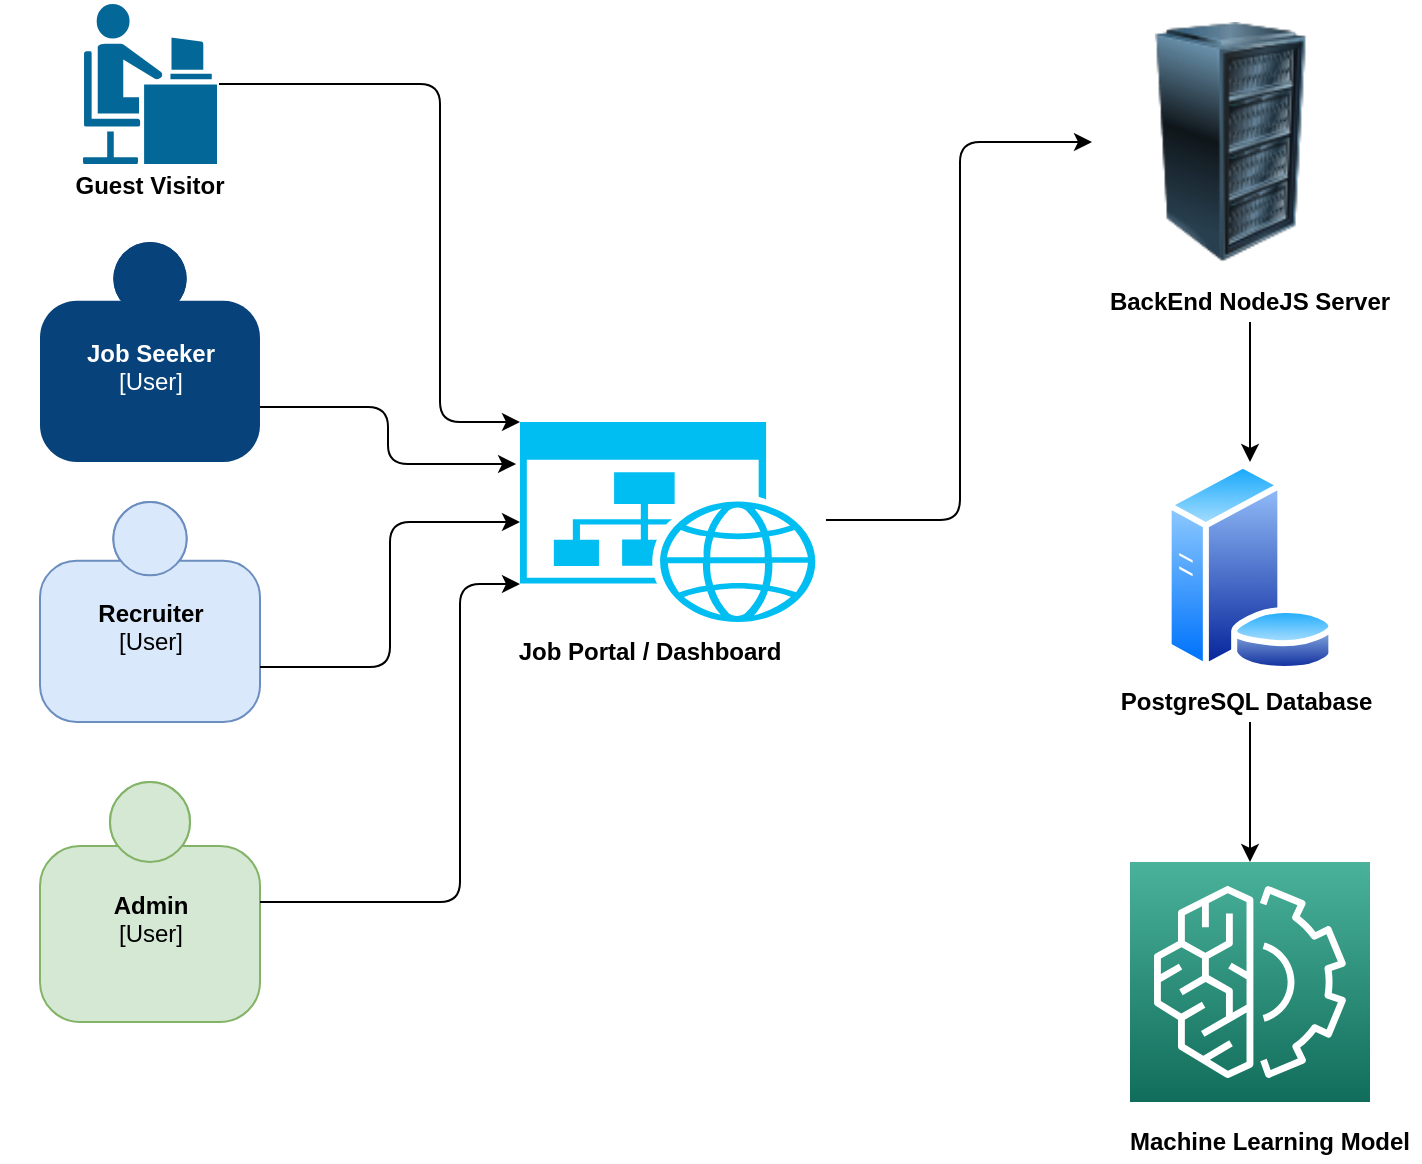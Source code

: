 <mxfile version="14.4.8" type="github">
  <diagram name="Page-1" id="c7558073-3199-34d8-9f00-42111426c3f3">
    <mxGraphModel dx="946" dy="645" grid="1" gridSize="10" guides="1" tooltips="1" connect="1" arrows="1" fold="1" page="1" pageScale="1" pageWidth="826" pageHeight="1169" background="#ffffff" math="0" shadow="0">
      <root>
        <mxCell id="0" />
        <mxCell id="1" parent="0" />
        <object placeholders="1" c4Name="Job Seeker" c4Description="" label="&lt;b&gt;%c4Name%&lt;/b&gt;&lt;div&gt;[%c4Type%]&lt;/div&gt;&lt;br&gt;&lt;div&gt;%c4Description%&lt;/div&gt;" c4Type="User" id="MCzu1hRqbgFDCVfe1To--96">
          <mxCell style="html=1;dashed=0;whitespace=wrap;fillColor=#08427b;strokeColor=none;fontColor=#ffffff;shape=mxgraph.c4.person;align=center;metaEdit=1;points=[[0.5,0,0],[1,0.5,0],[1,0.75,0],[0.75,1,0],[0.5,1,0],[0.25,1,0],[0,0.75,0],[0,0.5,0]];metaData={&quot;c4Type&quot;:{&quot;editable&quot;:false}};" vertex="1" parent="1">
            <mxGeometry x="110" y="170" width="110" height="110" as="geometry" />
          </mxCell>
        </object>
        <object placeholders="1" c4Name="Recruiter" c4Description="" label="&lt;b&gt;%c4Name%&lt;/b&gt;&lt;div&gt;[%c4Type%]&lt;/div&gt;&lt;br&gt;&lt;div&gt;%c4Description%&lt;/div&gt;" c4Type="User" id="MCzu1hRqbgFDCVfe1To--97">
          <mxCell style="html=1;dashed=0;whitespace=wrap;fillColor=#dae8fc;strokeColor=#6c8ebf;shape=mxgraph.c4.person;align=center;metaEdit=1;points=[[0.5,0,0],[1,0.5,0],[1,0.75,0],[0.75,1,0],[0.5,1,0],[0.25,1,0],[0,0.75,0],[0,0.5,0]];metaData={&quot;c4Type&quot;:{&quot;editable&quot;:false}};" vertex="1" parent="1">
            <mxGeometry x="110" y="300" width="110" height="110" as="geometry" />
          </mxCell>
        </object>
        <object placeholders="1" c4Name="Admin" c4Description="" label="&lt;b&gt;%c4Name%&lt;/b&gt;&lt;div&gt;[%c4Type%]&lt;/div&gt;&lt;br&gt;&lt;div&gt;%c4Description%&lt;/div&gt;" c4Type="User" id="MCzu1hRqbgFDCVfe1To--98">
          <mxCell style="html=1;dashed=0;whitespace=wrap;fillColor=#d5e8d4;strokeColor=#82b366;shape=mxgraph.c4.person;align=center;metaEdit=1;points=[[0.5,0,0],[1,0.5,0],[1,0.75,0],[0.75,1,0],[0.5,1,0],[0.25,1,0],[0,0.75,0],[0,0.5,0]];metaData={&quot;c4Type&quot;:{&quot;editable&quot;:false}};" vertex="1" parent="1">
            <mxGeometry x="110" y="440" width="110" height="120" as="geometry" />
          </mxCell>
        </object>
        <mxCell id="MCzu1hRqbgFDCVfe1To--99" value="" style="verticalLabelPosition=bottom;html=1;verticalAlign=top;align=center;strokeColor=none;fillColor=#00BEF2;shape=mxgraph.azure.website_generic;pointerEvents=1;" vertex="1" parent="1">
          <mxGeometry x="350" y="260" width="150" height="100" as="geometry" />
        </mxCell>
        <mxCell id="MCzu1hRqbgFDCVfe1To--100" value="Job Portal / Dashboard" style="text;html=1;strokeColor=none;fillColor=none;align=center;verticalAlign=middle;whiteSpace=wrap;rounded=0;fontStyle=1" vertex="1" parent="1">
          <mxGeometry x="340" y="365" width="150" height="20" as="geometry" />
        </mxCell>
        <mxCell id="MCzu1hRqbgFDCVfe1To--102" value="PostgreSQL Database&amp;nbsp;" style="text;html=1;strokeColor=none;fillColor=none;align=center;verticalAlign=middle;whiteSpace=wrap;rounded=0;fontStyle=1" vertex="1" parent="1">
          <mxGeometry x="640" y="390" width="150" height="20" as="geometry" />
        </mxCell>
        <mxCell id="MCzu1hRqbgFDCVfe1To--103" value="" style="points=[[0,0,0],[0.25,0,0],[0.5,0,0],[0.75,0,0],[1,0,0],[0,1,0],[0.25,1,0],[0.5,1,0],[0.75,1,0],[1,1,0],[0,0.25,0],[0,0.5,0],[0,0.75,0],[1,0.25,0],[1,0.5,0],[1,0.75,0]];outlineConnect=0;fontColor=#232F3E;gradientColor=#4AB29A;gradientDirection=north;fillColor=#116D5B;strokeColor=#ffffff;dashed=0;verticalLabelPosition=bottom;verticalAlign=top;align=center;html=1;fontSize=12;fontStyle=0;aspect=fixed;shape=mxgraph.aws4.resourceIcon;resIcon=mxgraph.aws4.machine_learning;" vertex="1" parent="1">
          <mxGeometry x="655" y="480" width="120" height="120" as="geometry" />
        </mxCell>
        <mxCell id="MCzu1hRqbgFDCVfe1To--104" value="Machine Learning Model" style="text;html=1;strokeColor=none;fillColor=none;align=center;verticalAlign=middle;whiteSpace=wrap;rounded=0;fontStyle=1" vertex="1" parent="1">
          <mxGeometry x="650" y="610" width="150" height="20" as="geometry" />
        </mxCell>
        <mxCell id="MCzu1hRqbgFDCVfe1To--105" value="" style="aspect=fixed;perimeter=ellipsePerimeter;html=1;align=center;shadow=0;dashed=0;spacingTop=3;image;image=img/lib/active_directory/database_server.svg;" vertex="1" parent="1">
          <mxGeometry x="671.95" y="280" width="86.1" height="105" as="geometry" />
        </mxCell>
        <mxCell id="MCzu1hRqbgFDCVfe1To--106" value="" style="image;html=1;image=img/lib/clip_art/computers/Server_Rack_128x128.png" vertex="1" parent="1">
          <mxGeometry x="636" y="60" width="139" height="120" as="geometry" />
        </mxCell>
        <mxCell id="MCzu1hRqbgFDCVfe1To--107" value="BackEnd NodeJS Server" style="text;html=1;strokeColor=none;fillColor=none;align=center;verticalAlign=middle;whiteSpace=wrap;rounded=0;fontStyle=1" vertex="1" parent="1">
          <mxGeometry x="640" y="190" width="150" height="20" as="geometry" />
        </mxCell>
        <mxCell id="MCzu1hRqbgFDCVfe1To--109" value="" style="shape=mxgraph.cisco.people.androgenous_person;html=1;pointerEvents=1;dashed=0;fillColor=#036897;strokeColor=#ffffff;strokeWidth=2;verticalLabelPosition=bottom;verticalAlign=top;align=center;outlineConnect=0;" vertex="1" parent="1">
          <mxGeometry x="130.5" y="50" width="69" height="82" as="geometry" />
        </mxCell>
        <mxCell id="MCzu1hRqbgFDCVfe1To--110" value="Guest Visitor" style="text;html=1;strokeColor=none;fillColor=none;align=center;verticalAlign=middle;whiteSpace=wrap;rounded=0;fontStyle=1" vertex="1" parent="1">
          <mxGeometry x="90" y="132" width="150" height="20" as="geometry" />
        </mxCell>
        <mxCell id="MCzu1hRqbgFDCVfe1To--111" value="" style="edgeStyle=elbowEdgeStyle;elbow=horizontal;endArrow=classic;html=1;entryX=0;entryY=0;entryDx=0;entryDy=0;entryPerimeter=0;exitX=1;exitY=0.5;exitDx=0;exitDy=0;exitPerimeter=0;" edge="1" parent="1" source="MCzu1hRqbgFDCVfe1To--109" target="MCzu1hRqbgFDCVfe1To--99">
          <mxGeometry width="50" height="50" relative="1" as="geometry">
            <mxPoint x="260" y="132" as="sourcePoint" />
            <mxPoint x="310" y="82" as="targetPoint" />
            <Array as="points">
              <mxPoint x="310" y="180" />
            </Array>
          </mxGeometry>
        </mxCell>
        <mxCell id="MCzu1hRqbgFDCVfe1To--112" value="" style="edgeStyle=elbowEdgeStyle;elbow=horizontal;endArrow=classic;html=1;exitX=1;exitY=0.75;exitDx=0;exitDy=0;exitPerimeter=0;entryX=-0.013;entryY=0.21;entryDx=0;entryDy=0;entryPerimeter=0;" edge="1" parent="1" source="MCzu1hRqbgFDCVfe1To--96" target="MCzu1hRqbgFDCVfe1To--99">
          <mxGeometry width="50" height="50" relative="1" as="geometry">
            <mxPoint x="450" y="140" as="sourcePoint" />
            <mxPoint x="270" y="340" as="targetPoint" />
          </mxGeometry>
        </mxCell>
        <mxCell id="MCzu1hRqbgFDCVfe1To--113" value="" style="edgeStyle=elbowEdgeStyle;elbow=horizontal;endArrow=classic;html=1;exitX=1;exitY=0.75;exitDx=0;exitDy=0;exitPerimeter=0;entryX=0;entryY=0.5;entryDx=0;entryDy=0;entryPerimeter=0;" edge="1" parent="1" source="MCzu1hRqbgFDCVfe1To--97" target="MCzu1hRqbgFDCVfe1To--99">
          <mxGeometry width="50" height="50" relative="1" as="geometry">
            <mxPoint x="270" y="370" as="sourcePoint" />
            <mxPoint x="400" y="427.5" as="targetPoint" />
          </mxGeometry>
        </mxCell>
        <mxCell id="MCzu1hRqbgFDCVfe1To--114" value="" style="edgeStyle=elbowEdgeStyle;elbow=horizontal;endArrow=classic;html=1;exitX=1;exitY=0.5;exitDx=0;exitDy=0;exitPerimeter=0;entryX=0;entryY=0.81;entryDx=0;entryDy=0;entryPerimeter=0;" edge="1" parent="1" source="MCzu1hRqbgFDCVfe1To--98" target="MCzu1hRqbgFDCVfe1To--99">
          <mxGeometry width="50" height="50" relative="1" as="geometry">
            <mxPoint x="320" y="450" as="sourcePoint" />
            <mxPoint x="450" y="377.5" as="targetPoint" />
            <Array as="points">
              <mxPoint x="320" y="420" />
            </Array>
          </mxGeometry>
        </mxCell>
        <mxCell id="MCzu1hRqbgFDCVfe1To--115" value="" style="edgeStyle=elbowEdgeStyle;elbow=horizontal;endArrow=classic;html=1;exitX=1.02;exitY=0.49;exitDx=0;exitDy=0;exitPerimeter=0;entryX=0;entryY=0.5;entryDx=0;entryDy=0;" edge="1" parent="1" source="MCzu1hRqbgFDCVfe1To--99" target="MCzu1hRqbgFDCVfe1To--106">
          <mxGeometry width="50" height="50" relative="1" as="geometry">
            <mxPoint x="560" y="240" as="sourcePoint" />
            <mxPoint x="560" y="250" as="targetPoint" />
            <Array as="points">
              <mxPoint x="570" y="290" />
            </Array>
          </mxGeometry>
        </mxCell>
        <mxCell id="MCzu1hRqbgFDCVfe1To--116" value="" style="endArrow=classic;html=1;entryX=0.5;entryY=0;entryDx=0;entryDy=0;exitX=0.5;exitY=1;exitDx=0;exitDy=0;" edge="1" parent="1" source="MCzu1hRqbgFDCVfe1To--107" target="MCzu1hRqbgFDCVfe1To--105">
          <mxGeometry width="50" height="50" relative="1" as="geometry">
            <mxPoint x="390" y="380" as="sourcePoint" />
            <mxPoint x="440" y="330" as="targetPoint" />
          </mxGeometry>
        </mxCell>
        <mxCell id="MCzu1hRqbgFDCVfe1To--117" value="" style="endArrow=classic;html=1;exitX=0.5;exitY=1;exitDx=0;exitDy=0;entryX=0.5;entryY=0;entryDx=0;entryDy=0;entryPerimeter=0;" edge="1" parent="1" source="MCzu1hRqbgFDCVfe1To--102" target="MCzu1hRqbgFDCVfe1To--103">
          <mxGeometry width="50" height="50" relative="1" as="geometry">
            <mxPoint x="710" y="440" as="sourcePoint" />
            <mxPoint x="715" y="470" as="targetPoint" />
          </mxGeometry>
        </mxCell>
      </root>
    </mxGraphModel>
  </diagram>
</mxfile>
